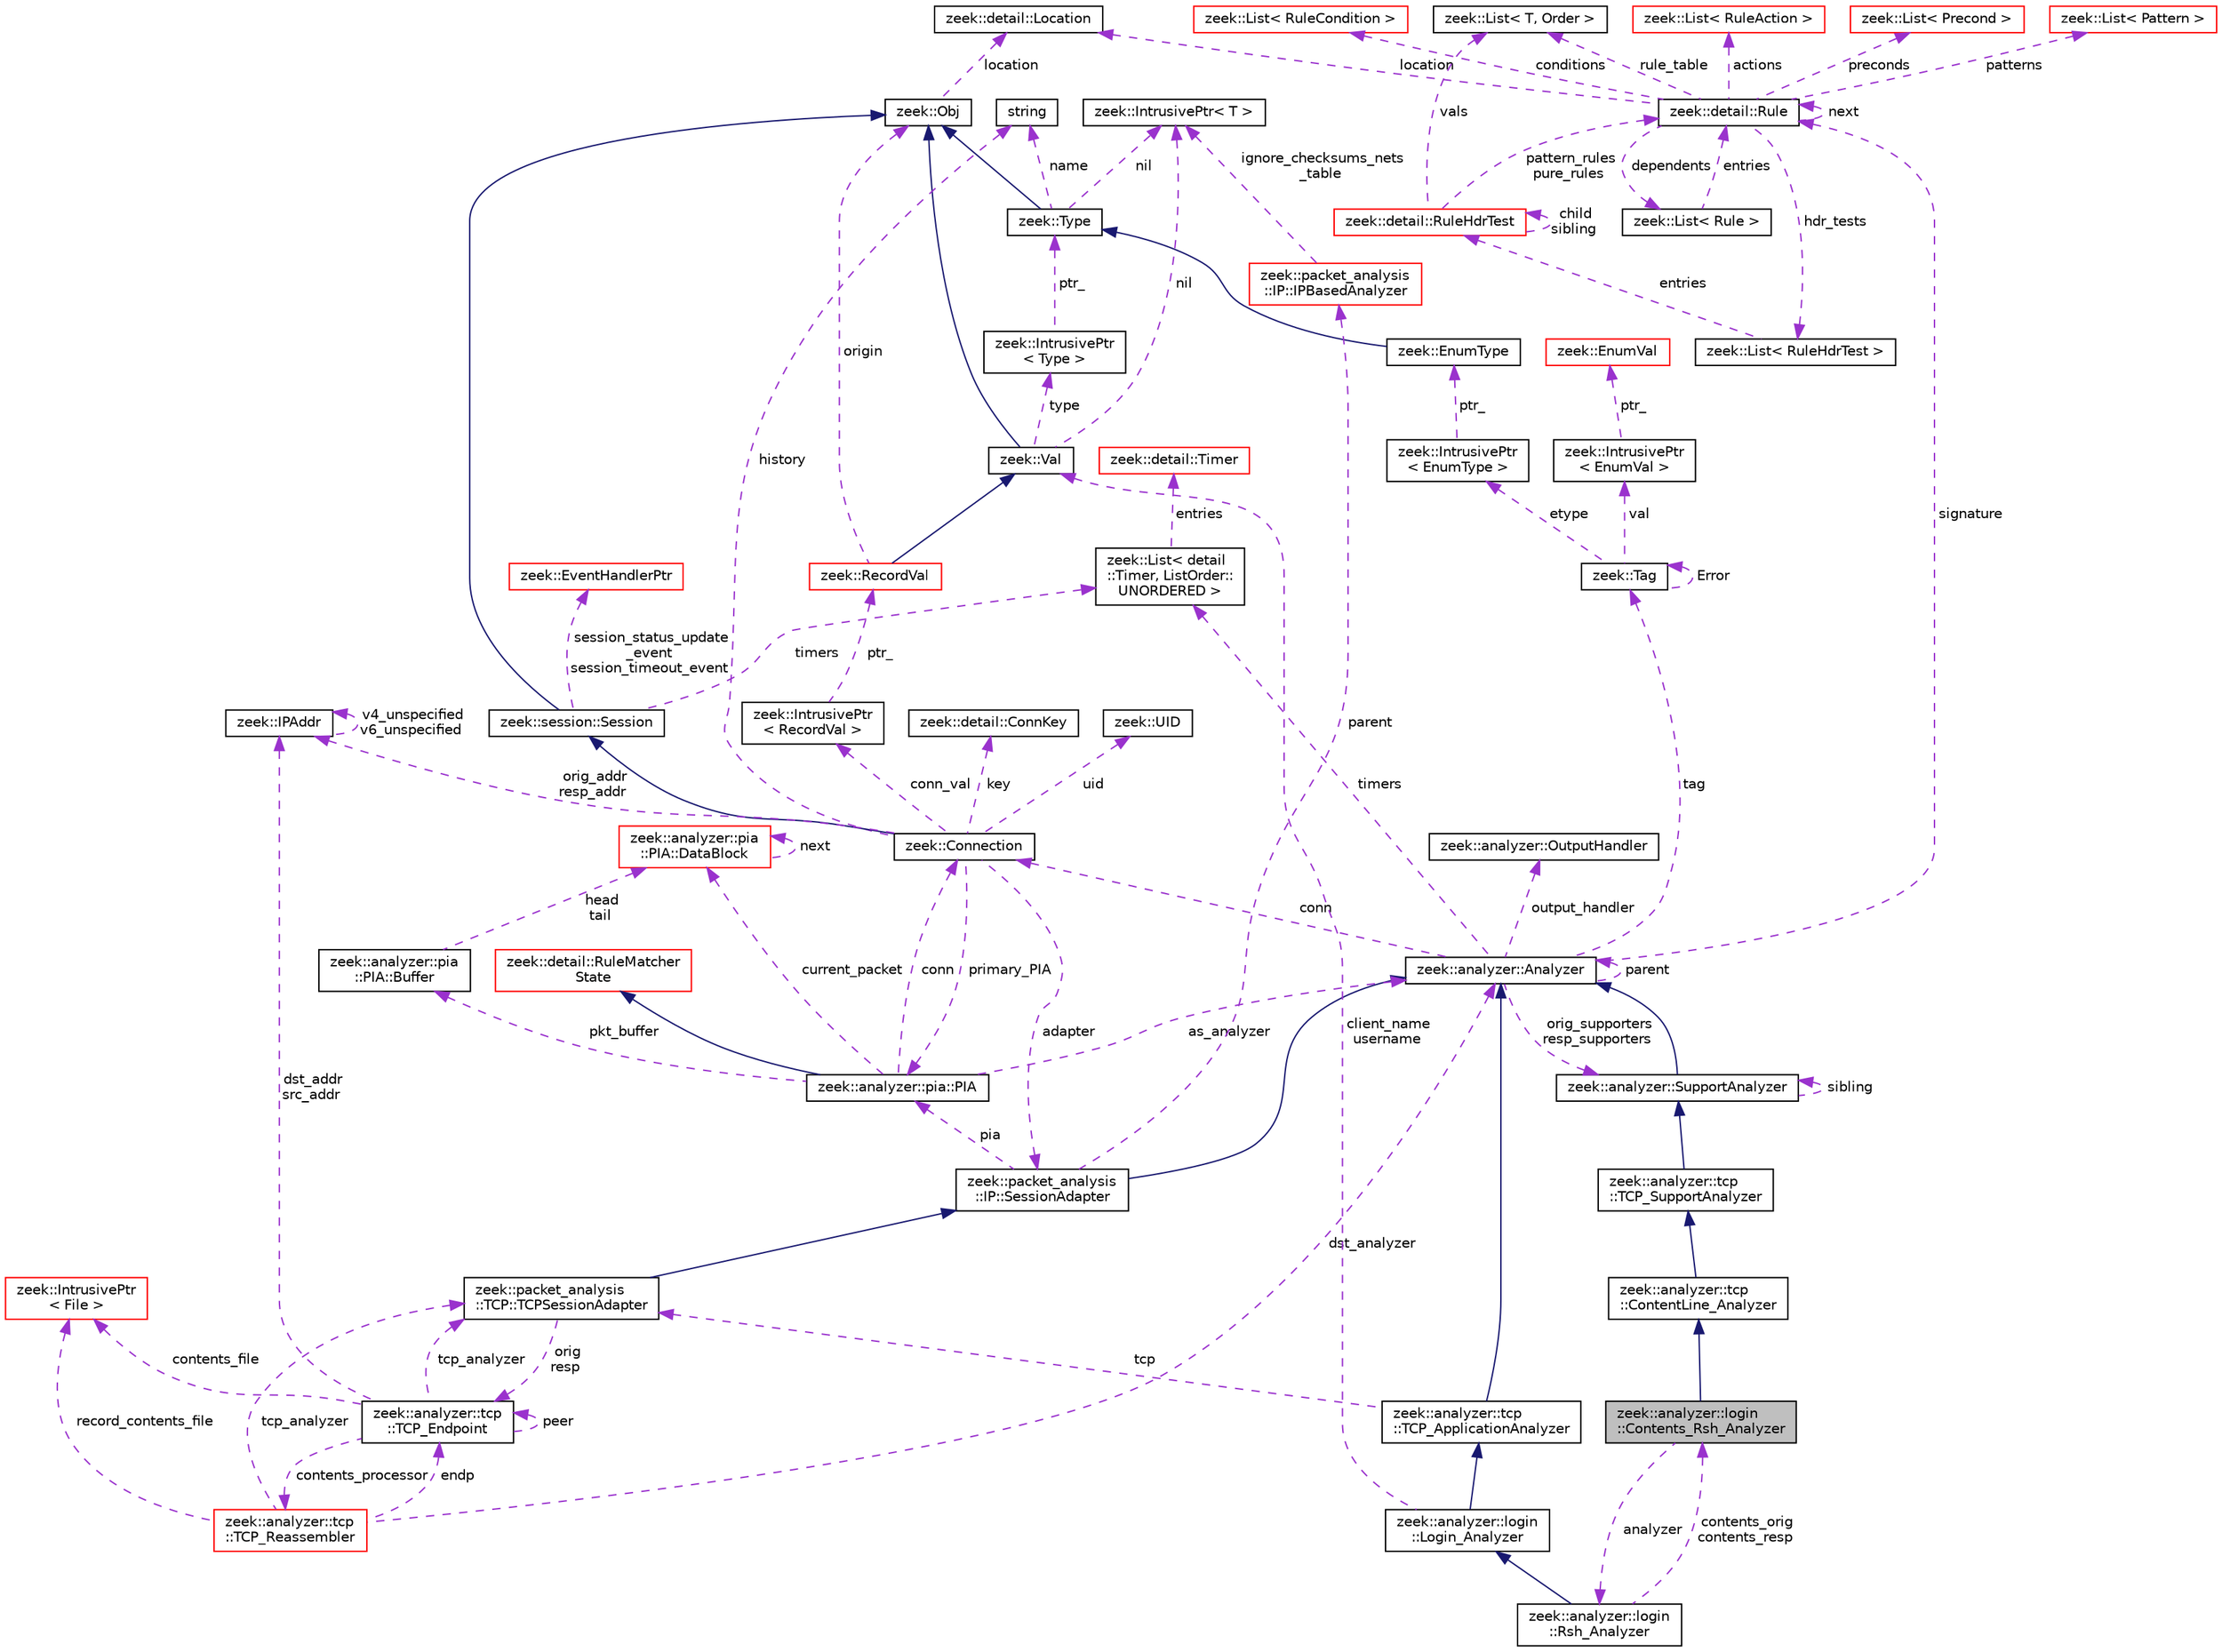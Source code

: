 digraph "zeek::analyzer::login::Contents_Rsh_Analyzer"
{
 // LATEX_PDF_SIZE
  edge [fontname="Helvetica",fontsize="10",labelfontname="Helvetica",labelfontsize="10"];
  node [fontname="Helvetica",fontsize="10",shape=record];
  Node1 [label="zeek::analyzer::login\l::Contents_Rsh_Analyzer",height=0.2,width=0.4,color="black", fillcolor="grey75", style="filled", fontcolor="black",tooltip=" "];
  Node2 -> Node1 [dir="back",color="midnightblue",fontsize="10",style="solid",fontname="Helvetica"];
  Node2 [label="zeek::analyzer::tcp\l::ContentLine_Analyzer",height=0.2,width=0.4,color="black", fillcolor="white", style="filled",URL="$de/de3/classzeek_1_1analyzer_1_1tcp_1_1ContentLine__Analyzer.html",tooltip=" "];
  Node3 -> Node2 [dir="back",color="midnightblue",fontsize="10",style="solid",fontname="Helvetica"];
  Node3 [label="zeek::analyzer::tcp\l::TCP_SupportAnalyzer",height=0.2,width=0.4,color="black", fillcolor="white", style="filled",URL="$d8/d52/classzeek_1_1analyzer_1_1tcp_1_1TCP__SupportAnalyzer.html",tooltip=" "];
  Node4 -> Node3 [dir="back",color="midnightblue",fontsize="10",style="solid",fontname="Helvetica"];
  Node4 [label="zeek::analyzer::SupportAnalyzer",height=0.2,width=0.4,color="black", fillcolor="white", style="filled",URL="$d6/d22/classzeek_1_1analyzer_1_1SupportAnalyzer.html",tooltip=" "];
  Node5 -> Node4 [dir="back",color="midnightblue",fontsize="10",style="solid",fontname="Helvetica"];
  Node5 [label="zeek::analyzer::Analyzer",height=0.2,width=0.4,color="black", fillcolor="white", style="filled",URL="$d0/d4f/classzeek_1_1analyzer_1_1Analyzer.html",tooltip=" "];
  Node6 -> Node5 [dir="back",color="darkorchid3",fontsize="10",style="dashed",label=" tag" ,fontname="Helvetica"];
  Node6 [label="zeek::Tag",height=0.2,width=0.4,color="black", fillcolor="white", style="filled",URL="$d3/dd0/classzeek_1_1Tag.html",tooltip=" "];
  Node6 -> Node6 [dir="back",color="darkorchid3",fontsize="10",style="dashed",label=" Error" ,fontname="Helvetica"];
  Node7 -> Node6 [dir="back",color="darkorchid3",fontsize="10",style="dashed",label=" val" ,fontname="Helvetica"];
  Node7 [label="zeek::IntrusivePtr\l\< EnumVal \>",height=0.2,width=0.4,color="black", fillcolor="white", style="filled",URL="$d6/dba/classzeek_1_1IntrusivePtr.html",tooltip=" "];
  Node8 -> Node7 [dir="back",color="darkorchid3",fontsize="10",style="dashed",label=" ptr_" ,fontname="Helvetica"];
  Node8 [label="zeek::EnumVal",height=0.2,width=0.4,color="red", fillcolor="white", style="filled",URL="$dc/da0/classzeek_1_1EnumVal.html",tooltip=" "];
  Node17 -> Node6 [dir="back",color="darkorchid3",fontsize="10",style="dashed",label=" etype" ,fontname="Helvetica"];
  Node17 [label="zeek::IntrusivePtr\l\< EnumType \>",height=0.2,width=0.4,color="black", fillcolor="white", style="filled",URL="$d6/dba/classzeek_1_1IntrusivePtr.html",tooltip=" "];
  Node18 -> Node17 [dir="back",color="darkorchid3",fontsize="10",style="dashed",label=" ptr_" ,fontname="Helvetica"];
  Node18 [label="zeek::EnumType",height=0.2,width=0.4,color="black", fillcolor="white", style="filled",URL="$d4/d24/classzeek_1_1EnumType.html",tooltip=" "];
  Node15 -> Node18 [dir="back",color="midnightblue",fontsize="10",style="solid",fontname="Helvetica"];
  Node15 [label="zeek::Type",height=0.2,width=0.4,color="black", fillcolor="white", style="filled",URL="$d0/d4f/classzeek_1_1Type.html",tooltip=" "];
  Node11 -> Node15 [dir="back",color="midnightblue",fontsize="10",style="solid",fontname="Helvetica"];
  Node11 [label="zeek::Obj",height=0.2,width=0.4,color="black", fillcolor="white", style="filled",URL="$dd/df1/classzeek_1_1Obj.html",tooltip=" "];
  Node12 -> Node11 [dir="back",color="darkorchid3",fontsize="10",style="dashed",label=" location" ,fontname="Helvetica"];
  Node12 [label="zeek::detail::Location",height=0.2,width=0.4,color="black", fillcolor="white", style="filled",URL="$d5/d1d/classzeek_1_1detail_1_1Location.html",tooltip=" "];
  Node13 -> Node15 [dir="back",color="darkorchid3",fontsize="10",style="dashed",label=" nil" ,fontname="Helvetica"];
  Node13 [label="zeek::IntrusivePtr\< T \>",height=0.2,width=0.4,color="black", fillcolor="white", style="filled",URL="$d6/dba/classzeek_1_1IntrusivePtr.html",tooltip=" "];
  Node16 -> Node15 [dir="back",color="darkorchid3",fontsize="10",style="dashed",label=" name" ,fontname="Helvetica"];
  Node16 [label="string",height=0.2,width=0.4,color="black", fillcolor="white", style="filled",tooltip=" "];
  Node19 -> Node5 [dir="back",color="darkorchid3",fontsize="10",style="dashed",label=" conn" ,fontname="Helvetica"];
  Node19 [label="zeek::Connection",height=0.2,width=0.4,color="black", fillcolor="white", style="filled",URL="$d0/d12/classzeek_1_1Connection.html",tooltip=" "];
  Node20 -> Node19 [dir="back",color="midnightblue",fontsize="10",style="solid",fontname="Helvetica"];
  Node20 [label="zeek::session::Session",height=0.2,width=0.4,color="black", fillcolor="white", style="filled",URL="$d0/dce/classzeek_1_1session_1_1Session.html",tooltip=" "];
  Node11 -> Node20 [dir="back",color="midnightblue",fontsize="10",style="solid",fontname="Helvetica"];
  Node21 -> Node20 [dir="back",color="darkorchid3",fontsize="10",style="dashed",label=" timers" ,fontname="Helvetica"];
  Node21 [label="zeek::List\< detail\l::Timer, ListOrder::\lUNORDERED \>",height=0.2,width=0.4,color="black", fillcolor="white", style="filled",URL="$d2/d8d/classzeek_1_1List.html",tooltip=" "];
  Node22 -> Node21 [dir="back",color="darkorchid3",fontsize="10",style="dashed",label=" entries" ,fontname="Helvetica"];
  Node22 [label="zeek::detail::Timer",height=0.2,width=0.4,color="red", fillcolor="white", style="filled",URL="$d1/da2/classzeek_1_1detail_1_1Timer.html",tooltip=" "];
  Node24 -> Node20 [dir="back",color="darkorchid3",fontsize="10",style="dashed",label=" session_status_update\l_event\nsession_timeout_event" ,fontname="Helvetica"];
  Node24 [label="zeek::EventHandlerPtr",height=0.2,width=0.4,color="red", fillcolor="white", style="filled",URL="$d7/dc7/classzeek_1_1EventHandlerPtr.html",tooltip=" "];
  Node36 -> Node19 [dir="back",color="darkorchid3",fontsize="10",style="dashed",label=" orig_addr\nresp_addr" ,fontname="Helvetica"];
  Node36 [label="zeek::IPAddr",height=0.2,width=0.4,color="black", fillcolor="white", style="filled",URL="$df/de6/classzeek_1_1IPAddr.html",tooltip=" "];
  Node36 -> Node36 [dir="back",color="darkorchid3",fontsize="10",style="dashed",label=" v4_unspecified\nv6_unspecified" ,fontname="Helvetica"];
  Node37 -> Node19 [dir="back",color="darkorchid3",fontsize="10",style="dashed",label=" conn_val" ,fontname="Helvetica"];
  Node37 [label="zeek::IntrusivePtr\l\< RecordVal \>",height=0.2,width=0.4,color="black", fillcolor="white", style="filled",URL="$d6/dba/classzeek_1_1IntrusivePtr.html",tooltip=" "];
  Node38 -> Node37 [dir="back",color="darkorchid3",fontsize="10",style="dashed",label=" ptr_" ,fontname="Helvetica"];
  Node38 [label="zeek::RecordVal",height=0.2,width=0.4,color="red", fillcolor="white", style="filled",URL="$d7/d7e/classzeek_1_1RecordVal.html",tooltip=" "];
  Node10 -> Node38 [dir="back",color="midnightblue",fontsize="10",style="solid",fontname="Helvetica"];
  Node10 [label="zeek::Val",height=0.2,width=0.4,color="black", fillcolor="white", style="filled",URL="$de/d49/classzeek_1_1Val.html",tooltip=" "];
  Node11 -> Node10 [dir="back",color="midnightblue",fontsize="10",style="solid",fontname="Helvetica"];
  Node13 -> Node10 [dir="back",color="darkorchid3",fontsize="10",style="dashed",label=" nil" ,fontname="Helvetica"];
  Node14 -> Node10 [dir="back",color="darkorchid3",fontsize="10",style="dashed",label=" type" ,fontname="Helvetica"];
  Node14 [label="zeek::IntrusivePtr\l\< Type \>",height=0.2,width=0.4,color="black", fillcolor="white", style="filled",URL="$d6/dba/classzeek_1_1IntrusivePtr.html",tooltip=" "];
  Node15 -> Node14 [dir="back",color="darkorchid3",fontsize="10",style="dashed",label=" ptr_" ,fontname="Helvetica"];
  Node11 -> Node38 [dir="back",color="darkorchid3",fontsize="10",style="dashed",label=" origin" ,fontname="Helvetica"];
  Node40 -> Node19 [dir="back",color="darkorchid3",fontsize="10",style="dashed",label=" key" ,fontname="Helvetica"];
  Node40 [label="zeek::detail::ConnKey",height=0.2,width=0.4,color="black", fillcolor="white", style="filled",URL="$d6/dfc/classzeek_1_1detail_1_1ConnKey.html",tooltip=" "];
  Node16 -> Node19 [dir="back",color="darkorchid3",fontsize="10",style="dashed",label=" history" ,fontname="Helvetica"];
  Node41 -> Node19 [dir="back",color="darkorchid3",fontsize="10",style="dashed",label=" adapter" ,fontname="Helvetica"];
  Node41 [label="zeek::packet_analysis\l::IP::SessionAdapter",height=0.2,width=0.4,color="black", fillcolor="white", style="filled",URL="$d3/db4/classzeek_1_1packet__analysis_1_1IP_1_1SessionAdapter.html",tooltip=" "];
  Node5 -> Node41 [dir="back",color="midnightblue",fontsize="10",style="solid",fontname="Helvetica"];
  Node42 -> Node41 [dir="back",color="darkorchid3",fontsize="10",style="dashed",label=" parent" ,fontname="Helvetica"];
  Node42 [label="zeek::packet_analysis\l::IP::IPBasedAnalyzer",height=0.2,width=0.4,color="red", fillcolor="white", style="filled",URL="$df/d05/classzeek_1_1packet__analysis_1_1IP_1_1IPBasedAnalyzer.html",tooltip=" "];
  Node13 -> Node42 [dir="back",color="darkorchid3",fontsize="10",style="dashed",label=" ignore_checksums_nets\l_table" ,fontname="Helvetica"];
  Node45 -> Node41 [dir="back",color="darkorchid3",fontsize="10",style="dashed",label=" pia" ,fontname="Helvetica"];
  Node45 [label="zeek::analyzer::pia::PIA",height=0.2,width=0.4,color="black", fillcolor="white", style="filled",URL="$dc/d39/classzeek_1_1analyzer_1_1pia_1_1PIA.html",tooltip=" "];
  Node46 -> Node45 [dir="back",color="midnightblue",fontsize="10",style="solid",fontname="Helvetica"];
  Node46 [label="zeek::detail::RuleMatcher\lState",height=0.2,width=0.4,color="red", fillcolor="white", style="filled",URL="$d2/d5d/classzeek_1_1detail_1_1RuleMatcherState.html",tooltip=" "];
  Node78 -> Node45 [dir="back",color="darkorchid3",fontsize="10",style="dashed",label=" pkt_buffer" ,fontname="Helvetica"];
  Node78 [label="zeek::analyzer::pia\l::PIA::Buffer",height=0.2,width=0.4,color="black", fillcolor="white", style="filled",URL="$dc/d06/structzeek_1_1analyzer_1_1pia_1_1PIA_1_1Buffer.html",tooltip=" "];
  Node79 -> Node78 [dir="back",color="darkorchid3",fontsize="10",style="dashed",label=" head\ntail" ,fontname="Helvetica"];
  Node79 [label="zeek::analyzer::pia\l::PIA::DataBlock",height=0.2,width=0.4,color="red", fillcolor="white", style="filled",URL="$dc/d39/classzeek_1_1analyzer_1_1pia_1_1PIA.html#dd/df9/structzeek_1_1analyzer_1_1pia_1_1PIA_1_1DataBlock",tooltip=" "];
  Node79 -> Node79 [dir="back",color="darkorchid3",fontsize="10",style="dashed",label=" next" ,fontname="Helvetica"];
  Node5 -> Node45 [dir="back",color="darkorchid3",fontsize="10",style="dashed",label=" as_analyzer" ,fontname="Helvetica"];
  Node19 -> Node45 [dir="back",color="darkorchid3",fontsize="10",style="dashed",label=" conn" ,fontname="Helvetica"];
  Node79 -> Node45 [dir="back",color="darkorchid3",fontsize="10",style="dashed",label=" current_packet" ,fontname="Helvetica"];
  Node45 -> Node19 [dir="back",color="darkorchid3",fontsize="10",style="dashed",label=" primary_PIA" ,fontname="Helvetica"];
  Node83 -> Node19 [dir="back",color="darkorchid3",fontsize="10",style="dashed",label=" uid" ,fontname="Helvetica"];
  Node83 [label="zeek::UID",height=0.2,width=0.4,color="black", fillcolor="white", style="filled",URL="$db/dea/classzeek_1_1UID.html",tooltip=" "];
  Node5 -> Node5 [dir="back",color="darkorchid3",fontsize="10",style="dashed",label=" parent" ,fontname="Helvetica"];
  Node65 -> Node5 [dir="back",color="darkorchid3",fontsize="10",style="dashed",label=" signature" ,fontname="Helvetica"];
  Node65 [label="zeek::detail::Rule",height=0.2,width=0.4,color="black", fillcolor="white", style="filled",URL="$d2/d1d/classzeek_1_1detail_1_1Rule.html",tooltip=" "];
  Node59 -> Node65 [dir="back",color="darkorchid3",fontsize="10",style="dashed",label=" hdr_tests" ,fontname="Helvetica"];
  Node59 [label="zeek::List\< RuleHdrTest \>",height=0.2,width=0.4,color="black", fillcolor="white", style="filled",URL="$d2/d8d/classzeek_1_1List.html",tooltip=" "];
  Node60 -> Node59 [dir="back",color="darkorchid3",fontsize="10",style="dashed",label=" entries" ,fontname="Helvetica"];
  Node60 [label="zeek::detail::RuleHdrTest",height=0.2,width=0.4,color="red", fillcolor="white", style="filled",URL="$d4/d72/classzeek_1_1detail_1_1RuleHdrTest.html",tooltip=" "];
  Node33 -> Node60 [dir="back",color="darkorchid3",fontsize="10",style="dashed",label=" vals" ,fontname="Helvetica"];
  Node33 [label="zeek::List\< T, Order \>",height=0.2,width=0.4,color="black", fillcolor="white", style="filled",URL="$d2/d8d/classzeek_1_1List.html",tooltip=" "];
  Node65 -> Node60 [dir="back",color="darkorchid3",fontsize="10",style="dashed",label=" pattern_rules\npure_rules" ,fontname="Helvetica"];
  Node60 -> Node60 [dir="back",color="darkorchid3",fontsize="10",style="dashed",label=" child\nsibling" ,fontname="Helvetica"];
  Node66 -> Node65 [dir="back",color="darkorchid3",fontsize="10",style="dashed",label=" conditions" ,fontname="Helvetica"];
  Node66 [label="zeek::List\< RuleCondition \>",height=0.2,width=0.4,color="red", fillcolor="white", style="filled",URL="$d2/d8d/classzeek_1_1List.html",tooltip=" "];
  Node68 -> Node65 [dir="back",color="darkorchid3",fontsize="10",style="dashed",label=" actions" ,fontname="Helvetica"];
  Node68 [label="zeek::List\< RuleAction \>",height=0.2,width=0.4,color="red", fillcolor="white", style="filled",URL="$d2/d8d/classzeek_1_1List.html",tooltip=" "];
  Node70 -> Node65 [dir="back",color="darkorchid3",fontsize="10",style="dashed",label=" preconds" ,fontname="Helvetica"];
  Node70 [label="zeek::List\< Precond \>",height=0.2,width=0.4,color="red", fillcolor="white", style="filled",URL="$d2/d8d/classzeek_1_1List.html",tooltip=" "];
  Node72 -> Node65 [dir="back",color="darkorchid3",fontsize="10",style="dashed",label=" dependents" ,fontname="Helvetica"];
  Node72 [label="zeek::List\< Rule \>",height=0.2,width=0.4,color="black", fillcolor="white", style="filled",URL="$d2/d8d/classzeek_1_1List.html",tooltip=" "];
  Node65 -> Node72 [dir="back",color="darkorchid3",fontsize="10",style="dashed",label=" entries" ,fontname="Helvetica"];
  Node73 -> Node65 [dir="back",color="darkorchid3",fontsize="10",style="dashed",label=" patterns" ,fontname="Helvetica"];
  Node73 [label="zeek::List\< Pattern \>",height=0.2,width=0.4,color="red", fillcolor="white", style="filled",URL="$d2/d8d/classzeek_1_1List.html",tooltip=" "];
  Node65 -> Node65 [dir="back",color="darkorchid3",fontsize="10",style="dashed",label=" next" ,fontname="Helvetica"];
  Node12 -> Node65 [dir="back",color="darkorchid3",fontsize="10",style="dashed",label=" location" ,fontname="Helvetica"];
  Node33 -> Node65 [dir="back",color="darkorchid3",fontsize="10",style="dashed",label=" rule_table" ,fontname="Helvetica"];
  Node84 -> Node5 [dir="back",color="darkorchid3",fontsize="10",style="dashed",label=" output_handler" ,fontname="Helvetica"];
  Node84 [label="zeek::analyzer::OutputHandler",height=0.2,width=0.4,color="black", fillcolor="white", style="filled",URL="$db/d31/classzeek_1_1analyzer_1_1OutputHandler.html",tooltip=" "];
  Node4 -> Node5 [dir="back",color="darkorchid3",fontsize="10",style="dashed",label=" orig_supporters\nresp_supporters" ,fontname="Helvetica"];
  Node21 -> Node5 [dir="back",color="darkorchid3",fontsize="10",style="dashed",label=" timers" ,fontname="Helvetica"];
  Node4 -> Node4 [dir="back",color="darkorchid3",fontsize="10",style="dashed",label=" sibling" ,fontname="Helvetica"];
  Node85 -> Node1 [dir="back",color="darkorchid3",fontsize="10",style="dashed",label=" analyzer" ,fontname="Helvetica"];
  Node85 [label="zeek::analyzer::login\l::Rsh_Analyzer",height=0.2,width=0.4,color="black", fillcolor="white", style="filled",URL="$d5/d11/classzeek_1_1analyzer_1_1login_1_1Rsh__Analyzer.html",tooltip=" "];
  Node86 -> Node85 [dir="back",color="midnightblue",fontsize="10",style="solid",fontname="Helvetica"];
  Node86 [label="zeek::analyzer::login\l::Login_Analyzer",height=0.2,width=0.4,color="black", fillcolor="white", style="filled",URL="$d3/d46/classzeek_1_1analyzer_1_1login_1_1Login__Analyzer.html",tooltip=" "];
  Node87 -> Node86 [dir="back",color="midnightblue",fontsize="10",style="solid",fontname="Helvetica"];
  Node87 [label="zeek::analyzer::tcp\l::TCP_ApplicationAnalyzer",height=0.2,width=0.4,color="black", fillcolor="white", style="filled",URL="$df/d72/classzeek_1_1analyzer_1_1tcp_1_1TCP__ApplicationAnalyzer.html",tooltip=" "];
  Node5 -> Node87 [dir="back",color="midnightblue",fontsize="10",style="solid",fontname="Helvetica"];
  Node88 -> Node87 [dir="back",color="darkorchid3",fontsize="10",style="dashed",label=" tcp" ,fontname="Helvetica"];
  Node88 [label="zeek::packet_analysis\l::TCP::TCPSessionAdapter",height=0.2,width=0.4,color="black", fillcolor="white", style="filled",URL="$d3/d6a/classzeek_1_1packet__analysis_1_1TCP_1_1TCPSessionAdapter.html",tooltip=" "];
  Node41 -> Node88 [dir="back",color="midnightblue",fontsize="10",style="solid",fontname="Helvetica"];
  Node89 -> Node88 [dir="back",color="darkorchid3",fontsize="10",style="dashed",label=" orig\nresp" ,fontname="Helvetica"];
  Node89 [label="zeek::analyzer::tcp\l::TCP_Endpoint",height=0.2,width=0.4,color="black", fillcolor="white", style="filled",URL="$de/d6c/classzeek_1_1analyzer_1_1tcp_1_1TCP__Endpoint.html",tooltip=" "];
  Node89 -> Node89 [dir="back",color="darkorchid3",fontsize="10",style="dashed",label=" peer" ,fontname="Helvetica"];
  Node90 -> Node89 [dir="back",color="darkorchid3",fontsize="10",style="dashed",label=" contents_processor" ,fontname="Helvetica"];
  Node90 [label="zeek::analyzer::tcp\l::TCP_Reassembler",height=0.2,width=0.4,color="red", fillcolor="white", style="filled",URL="$d8/db8/classzeek_1_1analyzer_1_1tcp_1_1TCP__Reassembler.html",tooltip=" "];
  Node89 -> Node90 [dir="back",color="darkorchid3",fontsize="10",style="dashed",label=" endp" ,fontname="Helvetica"];
  Node95 -> Node90 [dir="back",color="darkorchid3",fontsize="10",style="dashed",label=" record_contents_file" ,fontname="Helvetica"];
  Node95 [label="zeek::IntrusivePtr\l\< File \>",height=0.2,width=0.4,color="red", fillcolor="white", style="filled",URL="$d6/dba/classzeek_1_1IntrusivePtr.html",tooltip=" "];
  Node5 -> Node90 [dir="back",color="darkorchid3",fontsize="10",style="dashed",label=" dst_analyzer" ,fontname="Helvetica"];
  Node88 -> Node90 [dir="back",color="darkorchid3",fontsize="10",style="dashed",label=" tcp_analyzer" ,fontname="Helvetica"];
  Node88 -> Node89 [dir="back",color="darkorchid3",fontsize="10",style="dashed",label=" tcp_analyzer" ,fontname="Helvetica"];
  Node95 -> Node89 [dir="back",color="darkorchid3",fontsize="10",style="dashed",label=" contents_file" ,fontname="Helvetica"];
  Node36 -> Node89 [dir="back",color="darkorchid3",fontsize="10",style="dashed",label=" dst_addr\nsrc_addr" ,fontname="Helvetica"];
  Node10 -> Node86 [dir="back",color="darkorchid3",fontsize="10",style="dashed",label=" client_name\nusername" ,fontname="Helvetica"];
  Node1 -> Node85 [dir="back",color="darkorchid3",fontsize="10",style="dashed",label=" contents_orig\ncontents_resp" ,fontname="Helvetica"];
}
